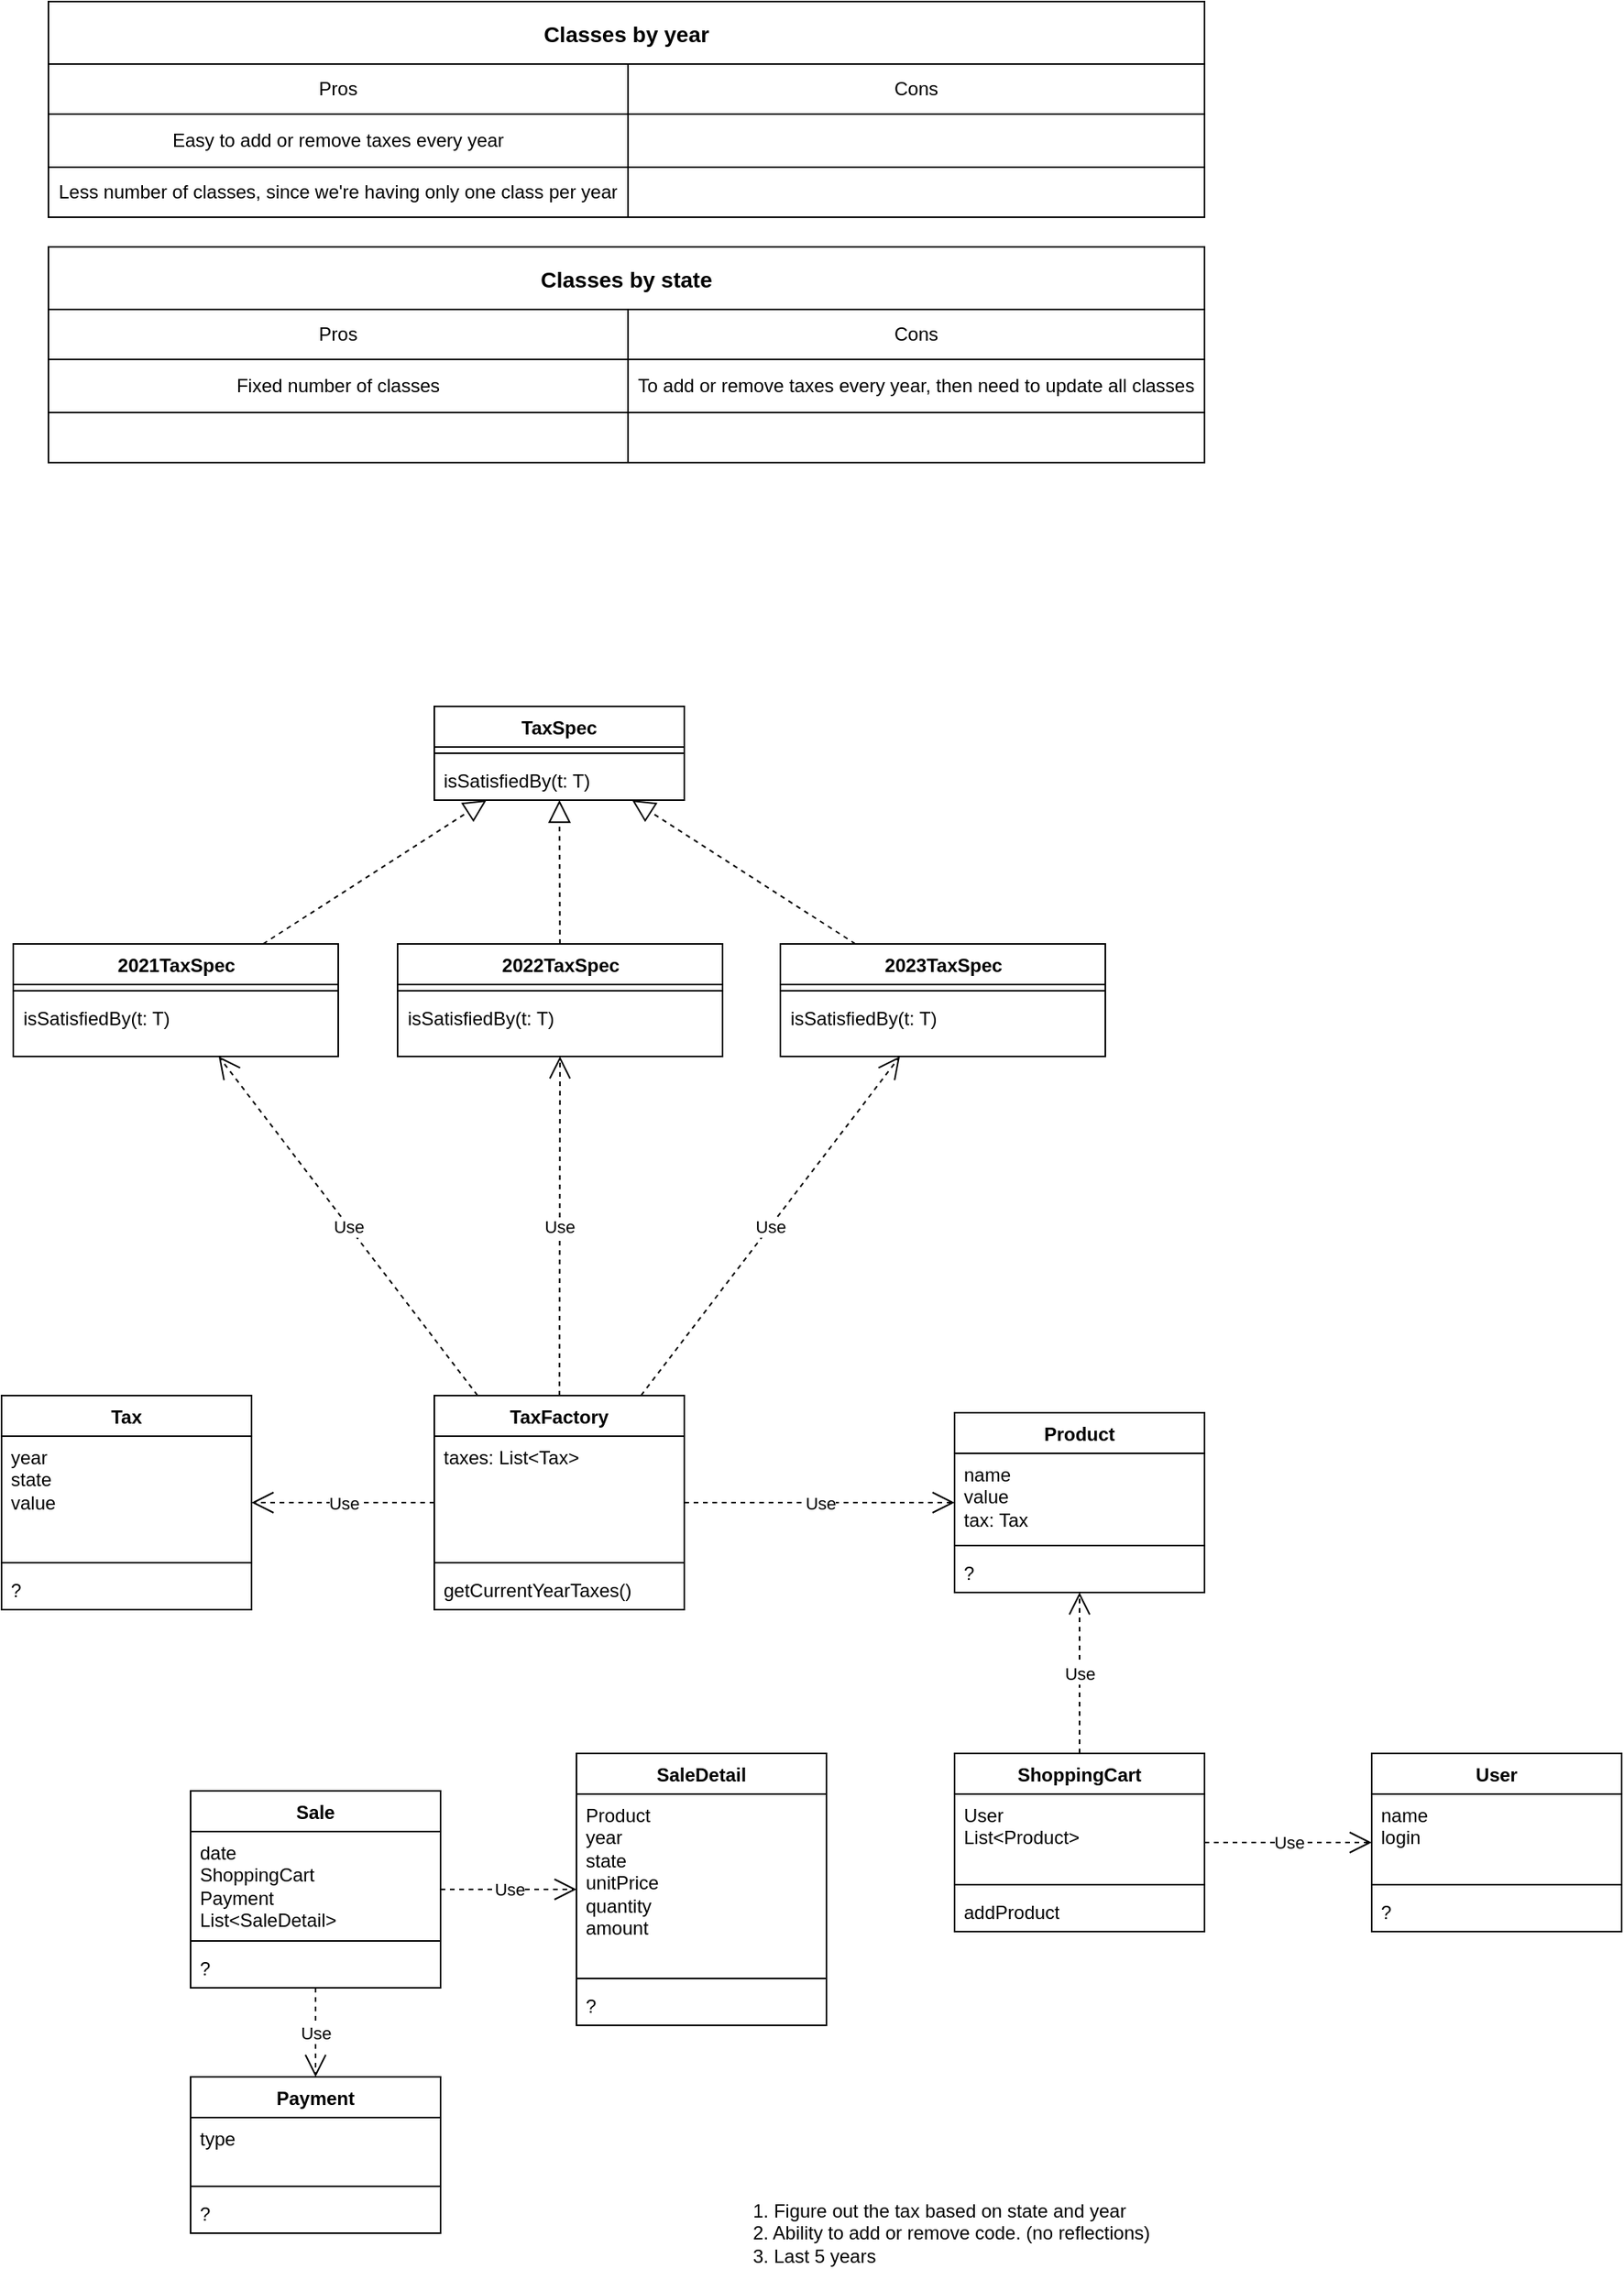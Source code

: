 <mxfile version="21.3.8" type="github">
  <diagram name="Page-1" id="tjbKaKhlfUkzczWWm1Vc">
    <mxGraphModel dx="1789" dy="1350" grid="0" gridSize="10" guides="1" tooltips="1" connect="1" arrows="1" fold="1" page="0" pageScale="1" pageWidth="827" pageHeight="1169" math="0" shadow="0">
      <root>
        <mxCell id="0" />
        <mxCell id="1" parent="0" />
        <mxCell id="YGgGwytgN-IruvjRIngB-1" value="Product" style="swimlane;fontStyle=1;align=center;verticalAlign=top;childLayout=stackLayout;horizontal=1;startSize=26;horizontalStack=0;resizeParent=1;resizeParentMax=0;resizeLast=0;collapsible=1;marginBottom=0;whiteSpace=wrap;html=1;" parent="1" vertex="1">
          <mxGeometry x="70" y="198" width="160" height="115" as="geometry" />
        </mxCell>
        <mxCell id="YGgGwytgN-IruvjRIngB-2" value="&lt;div&gt;name&lt;/div&gt;&lt;div&gt;value&lt;br&gt;&lt;/div&gt;&lt;div&gt;tax: Tax&lt;br&gt;&lt;/div&gt;" style="text;strokeColor=none;fillColor=none;align=left;verticalAlign=top;spacingLeft=4;spacingRight=4;overflow=hidden;rotatable=0;points=[[0,0.5],[1,0.5]];portConstraint=eastwest;whiteSpace=wrap;html=1;" parent="YGgGwytgN-IruvjRIngB-1" vertex="1">
          <mxGeometry y="26" width="160" height="55" as="geometry" />
        </mxCell>
        <mxCell id="YGgGwytgN-IruvjRIngB-3" value="" style="line;strokeWidth=1;fillColor=none;align=left;verticalAlign=middle;spacingTop=-1;spacingLeft=3;spacingRight=3;rotatable=0;labelPosition=right;points=[];portConstraint=eastwest;strokeColor=inherit;" parent="YGgGwytgN-IruvjRIngB-1" vertex="1">
          <mxGeometry y="81" width="160" height="8" as="geometry" />
        </mxCell>
        <mxCell id="YGgGwytgN-IruvjRIngB-4" value="?" style="text;strokeColor=none;fillColor=none;align=left;verticalAlign=top;spacingLeft=4;spacingRight=4;overflow=hidden;rotatable=0;points=[[0,0.5],[1,0.5]];portConstraint=eastwest;whiteSpace=wrap;html=1;" parent="YGgGwytgN-IruvjRIngB-1" vertex="1">
          <mxGeometry y="89" width="160" height="26" as="geometry" />
        </mxCell>
        <mxCell id="YGgGwytgN-IruvjRIngB-5" value="TaxFactory" style="swimlane;fontStyle=1;align=center;verticalAlign=top;childLayout=stackLayout;horizontal=1;startSize=26;horizontalStack=0;resizeParent=1;resizeParentMax=0;resizeLast=0;collapsible=1;marginBottom=0;whiteSpace=wrap;html=1;" parent="1" vertex="1">
          <mxGeometry x="-263" y="187" width="160" height="137" as="geometry">
            <mxRectangle x="331" y="217" width="55" height="26" as="alternateBounds" />
          </mxGeometry>
        </mxCell>
        <mxCell id="YGgGwytgN-IruvjRIngB-6" value="taxes: List&amp;lt;Tax&amp;gt;" style="text;strokeColor=none;fillColor=none;align=left;verticalAlign=top;spacingLeft=4;spacingRight=4;overflow=hidden;rotatable=0;points=[[0,0.5],[1,0.5]];portConstraint=eastwest;whiteSpace=wrap;html=1;" parent="YGgGwytgN-IruvjRIngB-5" vertex="1">
          <mxGeometry y="26" width="160" height="77" as="geometry" />
        </mxCell>
        <mxCell id="YGgGwytgN-IruvjRIngB-7" value="" style="line;strokeWidth=1;fillColor=none;align=left;verticalAlign=middle;spacingTop=-1;spacingLeft=3;spacingRight=3;rotatable=0;labelPosition=right;points=[];portConstraint=eastwest;strokeColor=inherit;" parent="YGgGwytgN-IruvjRIngB-5" vertex="1">
          <mxGeometry y="103" width="160" height="8" as="geometry" />
        </mxCell>
        <mxCell id="YGgGwytgN-IruvjRIngB-8" value="getCurrentYearTaxes()" style="text;strokeColor=none;fillColor=none;align=left;verticalAlign=top;spacingLeft=4;spacingRight=4;overflow=hidden;rotatable=0;points=[[0,0.5],[1,0.5]];portConstraint=eastwest;whiteSpace=wrap;html=1;" parent="YGgGwytgN-IruvjRIngB-5" vertex="1">
          <mxGeometry y="111" width="160" height="26" as="geometry" />
        </mxCell>
        <mxCell id="YGgGwytgN-IruvjRIngB-13" value="ShoppingCart" style="swimlane;fontStyle=1;align=center;verticalAlign=top;childLayout=stackLayout;horizontal=1;startSize=26;horizontalStack=0;resizeParent=1;resizeParentMax=0;resizeLast=0;collapsible=1;marginBottom=0;whiteSpace=wrap;html=1;" parent="1" vertex="1">
          <mxGeometry x="70" y="416" width="160" height="114" as="geometry" />
        </mxCell>
        <mxCell id="YGgGwytgN-IruvjRIngB-14" value="&lt;div&gt;User&lt;/div&gt;&lt;div&gt;List&amp;lt;Product&amp;gt;&lt;br&gt;&lt;/div&gt;" style="text;strokeColor=none;fillColor=none;align=left;verticalAlign=top;spacingLeft=4;spacingRight=4;overflow=hidden;rotatable=0;points=[[0,0.5],[1,0.5]];portConstraint=eastwest;whiteSpace=wrap;html=1;" parent="YGgGwytgN-IruvjRIngB-13" vertex="1">
          <mxGeometry y="26" width="160" height="54" as="geometry" />
        </mxCell>
        <mxCell id="YGgGwytgN-IruvjRIngB-15" value="" style="line;strokeWidth=1;fillColor=none;align=left;verticalAlign=middle;spacingTop=-1;spacingLeft=3;spacingRight=3;rotatable=0;labelPosition=right;points=[];portConstraint=eastwest;strokeColor=inherit;" parent="YGgGwytgN-IruvjRIngB-13" vertex="1">
          <mxGeometry y="80" width="160" height="8" as="geometry" />
        </mxCell>
        <mxCell id="YGgGwytgN-IruvjRIngB-16" value="addProduct" style="text;strokeColor=none;fillColor=none;align=left;verticalAlign=top;spacingLeft=4;spacingRight=4;overflow=hidden;rotatable=0;points=[[0,0.5],[1,0.5]];portConstraint=eastwest;whiteSpace=wrap;html=1;" parent="YGgGwytgN-IruvjRIngB-13" vertex="1">
          <mxGeometry y="88" width="160" height="26" as="geometry" />
        </mxCell>
        <mxCell id="YGgGwytgN-IruvjRIngB-27" value="User" style="swimlane;fontStyle=1;align=center;verticalAlign=top;childLayout=stackLayout;horizontal=1;startSize=26;horizontalStack=0;resizeParent=1;resizeParentMax=0;resizeLast=0;collapsible=1;marginBottom=0;whiteSpace=wrap;html=1;" parent="1" vertex="1">
          <mxGeometry x="337" y="416" width="160" height="114" as="geometry" />
        </mxCell>
        <mxCell id="YGgGwytgN-IruvjRIngB-28" value="&lt;div&gt;name&lt;/div&gt;&lt;div&gt;login&lt;br&gt;&lt;/div&gt;" style="text;strokeColor=none;fillColor=none;align=left;verticalAlign=top;spacingLeft=4;spacingRight=4;overflow=hidden;rotatable=0;points=[[0,0.5],[1,0.5]];portConstraint=eastwest;whiteSpace=wrap;html=1;" parent="YGgGwytgN-IruvjRIngB-27" vertex="1">
          <mxGeometry y="26" width="160" height="54" as="geometry" />
        </mxCell>
        <mxCell id="YGgGwytgN-IruvjRIngB-29" value="" style="line;strokeWidth=1;fillColor=none;align=left;verticalAlign=middle;spacingTop=-1;spacingLeft=3;spacingRight=3;rotatable=0;labelPosition=right;points=[];portConstraint=eastwest;strokeColor=inherit;" parent="YGgGwytgN-IruvjRIngB-27" vertex="1">
          <mxGeometry y="80" width="160" height="8" as="geometry" />
        </mxCell>
        <mxCell id="YGgGwytgN-IruvjRIngB-30" value="?" style="text;strokeColor=none;fillColor=none;align=left;verticalAlign=top;spacingLeft=4;spacingRight=4;overflow=hidden;rotatable=0;points=[[0,0.5],[1,0.5]];portConstraint=eastwest;whiteSpace=wrap;html=1;" parent="YGgGwytgN-IruvjRIngB-27" vertex="1">
          <mxGeometry y="88" width="160" height="26" as="geometry" />
        </mxCell>
        <mxCell id="YGgGwytgN-IruvjRIngB-34" value="Sale" style="swimlane;fontStyle=1;align=center;verticalAlign=top;childLayout=stackLayout;horizontal=1;startSize=26;horizontalStack=0;resizeParent=1;resizeParentMax=0;resizeLast=0;collapsible=1;marginBottom=0;whiteSpace=wrap;html=1;" parent="1" vertex="1">
          <mxGeometry x="-419" y="440" width="160" height="126" as="geometry">
            <mxRectangle x="331" y="217" width="55" height="26" as="alternateBounds" />
          </mxGeometry>
        </mxCell>
        <mxCell id="YGgGwytgN-IruvjRIngB-35" value="date&lt;div&gt;ShoppingCart&lt;/div&gt;&lt;div&gt;Payment&lt;br&gt;&lt;/div&gt;&lt;div&gt;List&amp;lt;SaleDetail&amp;gt;&lt;br&gt;&lt;/div&gt;" style="text;strokeColor=none;fillColor=none;align=left;verticalAlign=top;spacingLeft=4;spacingRight=4;overflow=hidden;rotatable=0;points=[[0,0.5],[1,0.5]];portConstraint=eastwest;whiteSpace=wrap;html=1;" parent="YGgGwytgN-IruvjRIngB-34" vertex="1">
          <mxGeometry y="26" width="160" height="66" as="geometry" />
        </mxCell>
        <mxCell id="YGgGwytgN-IruvjRIngB-36" value="" style="line;strokeWidth=1;fillColor=none;align=left;verticalAlign=middle;spacingTop=-1;spacingLeft=3;spacingRight=3;rotatable=0;labelPosition=right;points=[];portConstraint=eastwest;strokeColor=inherit;" parent="YGgGwytgN-IruvjRIngB-34" vertex="1">
          <mxGeometry y="92" width="160" height="8" as="geometry" />
        </mxCell>
        <mxCell id="YGgGwytgN-IruvjRIngB-37" value="?" style="text;strokeColor=none;fillColor=none;align=left;verticalAlign=top;spacingLeft=4;spacingRight=4;overflow=hidden;rotatable=0;points=[[0,0.5],[1,0.5]];portConstraint=eastwest;whiteSpace=wrap;html=1;" parent="YGgGwytgN-IruvjRIngB-34" vertex="1">
          <mxGeometry y="100" width="160" height="26" as="geometry" />
        </mxCell>
        <mxCell id="YGgGwytgN-IruvjRIngB-38" value="SaleDetail" style="swimlane;fontStyle=1;align=center;verticalAlign=top;childLayout=stackLayout;horizontal=1;startSize=26;horizontalStack=0;resizeParent=1;resizeParentMax=0;resizeLast=0;collapsible=1;marginBottom=0;whiteSpace=wrap;html=1;" parent="1" vertex="1">
          <mxGeometry x="-172" y="416" width="160" height="174" as="geometry">
            <mxRectangle x="331" y="217" width="55" height="26" as="alternateBounds" />
          </mxGeometry>
        </mxCell>
        <mxCell id="YGgGwytgN-IruvjRIngB-39" value="&lt;div&gt;Product&lt;/div&gt;&lt;div&gt;year&lt;/div&gt;&lt;div&gt;state&lt;br&gt;&lt;/div&gt;&lt;div&gt;unitPrice&lt;br&gt;&lt;/div&gt;&lt;div&gt;quantity&lt;/div&gt;&lt;div&gt;amount&lt;br&gt;&lt;/div&gt;" style="text;strokeColor=none;fillColor=none;align=left;verticalAlign=top;spacingLeft=4;spacingRight=4;overflow=hidden;rotatable=0;points=[[0,0.5],[1,0.5]];portConstraint=eastwest;whiteSpace=wrap;html=1;" parent="YGgGwytgN-IruvjRIngB-38" vertex="1">
          <mxGeometry y="26" width="160" height="114" as="geometry" />
        </mxCell>
        <mxCell id="YGgGwytgN-IruvjRIngB-40" value="" style="line;strokeWidth=1;fillColor=none;align=left;verticalAlign=middle;spacingTop=-1;spacingLeft=3;spacingRight=3;rotatable=0;labelPosition=right;points=[];portConstraint=eastwest;strokeColor=inherit;" parent="YGgGwytgN-IruvjRIngB-38" vertex="1">
          <mxGeometry y="140" width="160" height="8" as="geometry" />
        </mxCell>
        <mxCell id="YGgGwytgN-IruvjRIngB-41" value="?" style="text;strokeColor=none;fillColor=none;align=left;verticalAlign=top;spacingLeft=4;spacingRight=4;overflow=hidden;rotatable=0;points=[[0,0.5],[1,0.5]];portConstraint=eastwest;whiteSpace=wrap;html=1;" parent="YGgGwytgN-IruvjRIngB-38" vertex="1">
          <mxGeometry y="148" width="160" height="26" as="geometry" />
        </mxCell>
        <mxCell id="YGgGwytgN-IruvjRIngB-49" value="Use" style="endArrow=open;endSize=12;dashed=1;html=1;rounded=0;" parent="1" source="YGgGwytgN-IruvjRIngB-13" target="YGgGwytgN-IruvjRIngB-1" edge="1">
          <mxGeometry width="160" relative="1" as="geometry">
            <mxPoint x="-59" y="428" as="sourcePoint" />
            <mxPoint x="101" y="428" as="targetPoint" />
          </mxGeometry>
        </mxCell>
        <mxCell id="YGgGwytgN-IruvjRIngB-50" value="Use" style="endArrow=open;endSize=12;dashed=1;html=1;rounded=0;" parent="1" source="YGgGwytgN-IruvjRIngB-13" target="YGgGwytgN-IruvjRIngB-27" edge="1">
          <mxGeometry width="160" relative="1" as="geometry">
            <mxPoint x="160" y="426" as="sourcePoint" />
            <mxPoint x="160" y="353" as="targetPoint" />
          </mxGeometry>
        </mxCell>
        <mxCell id="YGgGwytgN-IruvjRIngB-51" value="Use" style="endArrow=open;endSize=12;dashed=1;html=1;rounded=0;" parent="1" source="YGgGwytgN-IruvjRIngB-34" target="YGgGwytgN-IruvjRIngB-38" edge="1">
          <mxGeometry width="160" relative="1" as="geometry">
            <mxPoint x="-59" y="428" as="sourcePoint" />
            <mxPoint x="101" y="428" as="targetPoint" />
          </mxGeometry>
        </mxCell>
        <mxCell id="YGgGwytgN-IruvjRIngB-52" value="Use" style="endArrow=open;endSize=12;dashed=1;html=1;rounded=0;" parent="1" source="YGgGwytgN-IruvjRIngB-5" target="YGgGwytgN-IruvjRIngB-1" edge="1">
          <mxGeometry width="160" relative="1" as="geometry">
            <mxPoint x="170" y="436" as="sourcePoint" />
            <mxPoint x="170" y="363" as="targetPoint" />
            <mxPoint as="offset" />
          </mxGeometry>
        </mxCell>
        <mxCell id="YGgGwytgN-IruvjRIngB-53" value="Payment" style="swimlane;fontStyle=1;align=center;verticalAlign=top;childLayout=stackLayout;horizontal=1;startSize=26;horizontalStack=0;resizeParent=1;resizeParentMax=0;resizeLast=0;collapsible=1;marginBottom=0;whiteSpace=wrap;html=1;" parent="1" vertex="1">
          <mxGeometry x="-419" y="623" width="160" height="100" as="geometry">
            <mxRectangle x="331" y="217" width="55" height="26" as="alternateBounds" />
          </mxGeometry>
        </mxCell>
        <mxCell id="YGgGwytgN-IruvjRIngB-54" value="type" style="text;strokeColor=none;fillColor=none;align=left;verticalAlign=top;spacingLeft=4;spacingRight=4;overflow=hidden;rotatable=0;points=[[0,0.5],[1,0.5]];portConstraint=eastwest;whiteSpace=wrap;html=1;" parent="YGgGwytgN-IruvjRIngB-53" vertex="1">
          <mxGeometry y="26" width="160" height="40" as="geometry" />
        </mxCell>
        <mxCell id="YGgGwytgN-IruvjRIngB-55" value="" style="line;strokeWidth=1;fillColor=none;align=left;verticalAlign=middle;spacingTop=-1;spacingLeft=3;spacingRight=3;rotatable=0;labelPosition=right;points=[];portConstraint=eastwest;strokeColor=inherit;" parent="YGgGwytgN-IruvjRIngB-53" vertex="1">
          <mxGeometry y="66" width="160" height="8" as="geometry" />
        </mxCell>
        <mxCell id="YGgGwytgN-IruvjRIngB-56" value="?" style="text;strokeColor=none;fillColor=none;align=left;verticalAlign=top;spacingLeft=4;spacingRight=4;overflow=hidden;rotatable=0;points=[[0,0.5],[1,0.5]];portConstraint=eastwest;whiteSpace=wrap;html=1;" parent="YGgGwytgN-IruvjRIngB-53" vertex="1">
          <mxGeometry y="74" width="160" height="26" as="geometry" />
        </mxCell>
        <mxCell id="YGgGwytgN-IruvjRIngB-57" value="Use" style="endArrow=open;endSize=12;dashed=1;html=1;rounded=0;" parent="1" source="YGgGwytgN-IruvjRIngB-34" target="YGgGwytgN-IruvjRIngB-53" edge="1">
          <mxGeometry width="160" relative="1" as="geometry">
            <mxPoint x="-249" y="513" as="sourcePoint" />
            <mxPoint x="-162" y="513" as="targetPoint" />
          </mxGeometry>
        </mxCell>
        <mxCell id="Z2pKYS3UhgvbqjfImbGo-1" value="&lt;div&gt;1. Figure out the tax based on state and year&lt;/div&gt;&lt;div&gt;2. Ability to add or remove code. (no reflections)&lt;br&gt;&lt;/div&gt;3. Last 5 years" style="text;html=1;strokeColor=none;fillColor=none;align=left;verticalAlign=middle;whiteSpace=wrap;rounded=0;" parent="1" vertex="1">
          <mxGeometry x="-61" y="687" width="320" height="72" as="geometry" />
        </mxCell>
        <mxCell id="kHqZi7XsAz3ZAa4_-5RQ-1" value="Tax" style="swimlane;fontStyle=1;align=center;verticalAlign=top;childLayout=stackLayout;horizontal=1;startSize=26;horizontalStack=0;resizeParent=1;resizeParentMax=0;resizeLast=0;collapsible=1;marginBottom=0;whiteSpace=wrap;html=1;" parent="1" vertex="1">
          <mxGeometry x="-540" y="187" width="160" height="137" as="geometry">
            <mxRectangle x="331" y="217" width="55" height="26" as="alternateBounds" />
          </mxGeometry>
        </mxCell>
        <mxCell id="kHqZi7XsAz3ZAa4_-5RQ-2" value="year&lt;div&gt;state&lt;br&gt;&lt;/div&gt;&lt;div&gt;value&lt;br&gt;&lt;/div&gt;" style="text;strokeColor=none;fillColor=none;align=left;verticalAlign=top;spacingLeft=4;spacingRight=4;overflow=hidden;rotatable=0;points=[[0,0.5],[1,0.5]];portConstraint=eastwest;whiteSpace=wrap;html=1;" parent="kHqZi7XsAz3ZAa4_-5RQ-1" vertex="1">
          <mxGeometry y="26" width="160" height="77" as="geometry" />
        </mxCell>
        <mxCell id="kHqZi7XsAz3ZAa4_-5RQ-3" value="" style="line;strokeWidth=1;fillColor=none;align=left;verticalAlign=middle;spacingTop=-1;spacingLeft=3;spacingRight=3;rotatable=0;labelPosition=right;points=[];portConstraint=eastwest;strokeColor=inherit;" parent="kHqZi7XsAz3ZAa4_-5RQ-1" vertex="1">
          <mxGeometry y="103" width="160" height="8" as="geometry" />
        </mxCell>
        <mxCell id="kHqZi7XsAz3ZAa4_-5RQ-4" value="?" style="text;strokeColor=none;fillColor=none;align=left;verticalAlign=top;spacingLeft=4;spacingRight=4;overflow=hidden;rotatable=0;points=[[0,0.5],[1,0.5]];portConstraint=eastwest;whiteSpace=wrap;html=1;" parent="kHqZi7XsAz3ZAa4_-5RQ-1" vertex="1">
          <mxGeometry y="111" width="160" height="26" as="geometry" />
        </mxCell>
        <mxCell id="kHqZi7XsAz3ZAa4_-5RQ-13" value="TaxSpec" style="swimlane;fontStyle=1;align=center;verticalAlign=top;childLayout=stackLayout;horizontal=1;startSize=26;horizontalStack=0;resizeParent=1;resizeParentMax=0;resizeLast=0;collapsible=1;marginBottom=0;whiteSpace=wrap;html=1;" parent="1" vertex="1">
          <mxGeometry x="-263" y="-254" width="160" height="60" as="geometry">
            <mxRectangle x="331" y="217" width="55" height="26" as="alternateBounds" />
          </mxGeometry>
        </mxCell>
        <mxCell id="kHqZi7XsAz3ZAa4_-5RQ-14" value="" style="line;strokeWidth=1;fillColor=none;align=left;verticalAlign=middle;spacingTop=-1;spacingLeft=3;spacingRight=3;rotatable=0;labelPosition=right;points=[];portConstraint=eastwest;strokeColor=inherit;" parent="kHqZi7XsAz3ZAa4_-5RQ-13" vertex="1">
          <mxGeometry y="26" width="160" height="8" as="geometry" />
        </mxCell>
        <mxCell id="kHqZi7XsAz3ZAa4_-5RQ-15" value="isSatisfiedBy(t: T)" style="text;strokeColor=none;fillColor=none;align=left;verticalAlign=top;spacingLeft=4;spacingRight=4;overflow=hidden;rotatable=0;points=[[0,0.5],[1,0.5]];portConstraint=eastwest;whiteSpace=wrap;html=1;" parent="kHqZi7XsAz3ZAa4_-5RQ-13" vertex="1">
          <mxGeometry y="34" width="160" height="26" as="geometry" />
        </mxCell>
        <mxCell id="kHqZi7XsAz3ZAa4_-5RQ-16" value="2023TaxSpec" style="swimlane;fontStyle=1;align=center;verticalAlign=top;childLayout=stackLayout;horizontal=1;startSize=26;horizontalStack=0;resizeParent=1;resizeParentMax=0;resizeLast=0;collapsible=1;marginBottom=0;whiteSpace=wrap;html=1;" parent="1" vertex="1">
          <mxGeometry x="-41.5" y="-102" width="208" height="72" as="geometry">
            <mxRectangle x="331" y="217" width="55" height="26" as="alternateBounds" />
          </mxGeometry>
        </mxCell>
        <mxCell id="kHqZi7XsAz3ZAa4_-5RQ-17" value="" style="line;strokeWidth=1;fillColor=none;align=left;verticalAlign=middle;spacingTop=-1;spacingLeft=3;spacingRight=3;rotatable=0;labelPosition=right;points=[];portConstraint=eastwest;strokeColor=inherit;" parent="kHqZi7XsAz3ZAa4_-5RQ-16" vertex="1">
          <mxGeometry y="26" width="208" height="8" as="geometry" />
        </mxCell>
        <mxCell id="kHqZi7XsAz3ZAa4_-5RQ-18" value="isSatisfiedBy(t: T)" style="text;strokeColor=none;fillColor=none;align=left;verticalAlign=top;spacingLeft=4;spacingRight=4;overflow=hidden;rotatable=0;points=[[0,0.5],[1,0.5]];portConstraint=eastwest;whiteSpace=wrap;html=1;" parent="kHqZi7XsAz3ZAa4_-5RQ-16" vertex="1">
          <mxGeometry y="34" width="208" height="38" as="geometry" />
        </mxCell>
        <mxCell id="kHqZi7XsAz3ZAa4_-5RQ-20" value="" style="endArrow=block;dashed=1;endFill=0;endSize=12;html=1;rounded=0;" parent="1" source="kHqZi7XsAz3ZAa4_-5RQ-16" target="kHqZi7XsAz3ZAa4_-5RQ-13" edge="1">
          <mxGeometry width="160" relative="1" as="geometry">
            <mxPoint x="-41" y="81" as="sourcePoint" />
            <mxPoint x="119" y="81" as="targetPoint" />
          </mxGeometry>
        </mxCell>
        <mxCell id="kHqZi7XsAz3ZAa4_-5RQ-22" value="Use" style="endArrow=open;endSize=12;dashed=1;html=1;rounded=0;" parent="1" source="YGgGwytgN-IruvjRIngB-5" target="361E3foUAe-FWCX1Zc84-4" edge="1">
          <mxGeometry width="160" relative="1" as="geometry">
            <mxPoint x="-2" y="296" as="sourcePoint" />
            <mxPoint x="-287.776" y="73" as="targetPoint" />
            <mxPoint as="offset" />
          </mxGeometry>
        </mxCell>
        <mxCell id="kHqZi7XsAz3ZAa4_-5RQ-23" value="Use" style="endArrow=open;endSize=12;dashed=1;html=1;rounded=0;" parent="1" source="YGgGwytgN-IruvjRIngB-5" target="kHqZi7XsAz3ZAa4_-5RQ-16" edge="1">
          <mxGeometry width="160" relative="1" as="geometry">
            <mxPoint x="-142" y="227" as="sourcePoint" />
            <mxPoint x="-53.318" y="73" as="targetPoint" />
            <mxPoint as="offset" />
          </mxGeometry>
        </mxCell>
        <mxCell id="kHqZi7XsAz3ZAa4_-5RQ-24" value="Use" style="endArrow=open;endSize=12;dashed=1;html=1;rounded=0;" parent="1" source="YGgGwytgN-IruvjRIngB-5" target="kHqZi7XsAz3ZAa4_-5RQ-1" edge="1">
          <mxGeometry width="160" relative="1" as="geometry">
            <mxPoint x="-212" y="197" as="sourcePoint" />
            <mxPoint x="-278" y="83" as="targetPoint" />
            <mxPoint as="offset" />
          </mxGeometry>
        </mxCell>
        <mxCell id="361E3foUAe-FWCX1Zc84-1" value="2022TaxSpec" style="swimlane;fontStyle=1;align=center;verticalAlign=top;childLayout=stackLayout;horizontal=1;startSize=26;horizontalStack=0;resizeParent=1;resizeParentMax=0;resizeLast=0;collapsible=1;marginBottom=0;whiteSpace=wrap;html=1;" vertex="1" parent="1">
          <mxGeometry x="-286.5" y="-102" width="208" height="72" as="geometry">
            <mxRectangle x="331" y="217" width="55" height="26" as="alternateBounds" />
          </mxGeometry>
        </mxCell>
        <mxCell id="361E3foUAe-FWCX1Zc84-2" value="" style="line;strokeWidth=1;fillColor=none;align=left;verticalAlign=middle;spacingTop=-1;spacingLeft=3;spacingRight=3;rotatable=0;labelPosition=right;points=[];portConstraint=eastwest;strokeColor=inherit;" vertex="1" parent="361E3foUAe-FWCX1Zc84-1">
          <mxGeometry y="26" width="208" height="8" as="geometry" />
        </mxCell>
        <mxCell id="361E3foUAe-FWCX1Zc84-3" value="isSatisfiedBy(t: T)" style="text;strokeColor=none;fillColor=none;align=left;verticalAlign=top;spacingLeft=4;spacingRight=4;overflow=hidden;rotatable=0;points=[[0,0.5],[1,0.5]];portConstraint=eastwest;whiteSpace=wrap;html=1;" vertex="1" parent="361E3foUAe-FWCX1Zc84-1">
          <mxGeometry y="34" width="208" height="38" as="geometry" />
        </mxCell>
        <mxCell id="361E3foUAe-FWCX1Zc84-4" value="2021TaxSpec" style="swimlane;fontStyle=1;align=center;verticalAlign=top;childLayout=stackLayout;horizontal=1;startSize=26;horizontalStack=0;resizeParent=1;resizeParentMax=0;resizeLast=0;collapsible=1;marginBottom=0;whiteSpace=wrap;html=1;" vertex="1" parent="1">
          <mxGeometry x="-532.5" y="-102" width="208" height="72" as="geometry">
            <mxRectangle x="331" y="217" width="55" height="26" as="alternateBounds" />
          </mxGeometry>
        </mxCell>
        <mxCell id="361E3foUAe-FWCX1Zc84-5" value="" style="line;strokeWidth=1;fillColor=none;align=left;verticalAlign=middle;spacingTop=-1;spacingLeft=3;spacingRight=3;rotatable=0;labelPosition=right;points=[];portConstraint=eastwest;strokeColor=inherit;" vertex="1" parent="361E3foUAe-FWCX1Zc84-4">
          <mxGeometry y="26" width="208" height="8" as="geometry" />
        </mxCell>
        <mxCell id="361E3foUAe-FWCX1Zc84-6" value="isSatisfiedBy(t: T)" style="text;strokeColor=none;fillColor=none;align=left;verticalAlign=top;spacingLeft=4;spacingRight=4;overflow=hidden;rotatable=0;points=[[0,0.5],[1,0.5]];portConstraint=eastwest;whiteSpace=wrap;html=1;" vertex="1" parent="361E3foUAe-FWCX1Zc84-4">
          <mxGeometry y="34" width="208" height="38" as="geometry" />
        </mxCell>
        <mxCell id="361E3foUAe-FWCX1Zc84-7" value="" style="endArrow=block;dashed=1;endFill=0;endSize=12;html=1;rounded=0;" edge="1" parent="1" source="361E3foUAe-FWCX1Zc84-1" target="kHqZi7XsAz3ZAa4_-5RQ-13">
          <mxGeometry width="160" relative="1" as="geometry">
            <mxPoint x="-32" y="-133" as="sourcePoint" />
            <mxPoint x="-121" y="-184" as="targetPoint" />
          </mxGeometry>
        </mxCell>
        <mxCell id="361E3foUAe-FWCX1Zc84-8" value="" style="endArrow=block;dashed=1;endFill=0;endSize=12;html=1;rounded=0;" edge="1" parent="1" source="361E3foUAe-FWCX1Zc84-4" target="kHqZi7XsAz3ZAa4_-5RQ-13">
          <mxGeometry width="160" relative="1" as="geometry">
            <mxPoint x="-22" y="-123" as="sourcePoint" />
            <mxPoint x="-111" y="-174" as="targetPoint" />
          </mxGeometry>
        </mxCell>
        <mxCell id="361E3foUAe-FWCX1Zc84-9" value="Use" style="endArrow=open;endSize=12;dashed=1;html=1;rounded=0;" edge="1" parent="1" source="YGgGwytgN-IruvjRIngB-5" target="361E3foUAe-FWCX1Zc84-1">
          <mxGeometry width="160" relative="1" as="geometry">
            <mxPoint x="-220" y="197" as="sourcePoint" />
            <mxPoint x="-394" y="-56" as="targetPoint" />
            <mxPoint as="offset" />
          </mxGeometry>
        </mxCell>
        <mxCell id="361E3foUAe-FWCX1Zc84-11" value="Classes by year" style="shape=table;startSize=40;container=1;collapsible=0;childLayout=tableLayout;fontStyle=1;fontSize=14;" vertex="1" parent="1">
          <mxGeometry x="-510" y="-705" width="740" height="138" as="geometry" />
        </mxCell>
        <mxCell id="361E3foUAe-FWCX1Zc84-15" value="" style="shape=tableRow;horizontal=0;startSize=0;swimlaneHead=0;swimlaneBody=0;strokeColor=inherit;top=0;left=0;bottom=0;right=0;collapsible=0;dropTarget=0;fillColor=none;points=[[0,0.5],[1,0.5]];portConstraint=eastwest;" vertex="1" parent="361E3foUAe-FWCX1Zc84-11">
          <mxGeometry y="40" width="740" height="32" as="geometry" />
        </mxCell>
        <mxCell id="361E3foUAe-FWCX1Zc84-16" value="Pros" style="shape=partialRectangle;html=1;whiteSpace=wrap;connectable=0;strokeColor=inherit;overflow=hidden;fillColor=none;top=0;left=0;bottom=0;right=0;pointerEvents=1;" vertex="1" parent="361E3foUAe-FWCX1Zc84-15">
          <mxGeometry width="371" height="32" as="geometry">
            <mxRectangle width="371" height="32" as="alternateBounds" />
          </mxGeometry>
        </mxCell>
        <mxCell id="361E3foUAe-FWCX1Zc84-17" value="Cons" style="shape=partialRectangle;html=1;whiteSpace=wrap;connectable=0;strokeColor=inherit;overflow=hidden;fillColor=none;top=0;left=0;bottom=0;right=0;pointerEvents=1;" vertex="1" parent="361E3foUAe-FWCX1Zc84-15">
          <mxGeometry x="371" width="369" height="32" as="geometry">
            <mxRectangle width="369" height="32" as="alternateBounds" />
          </mxGeometry>
        </mxCell>
        <mxCell id="361E3foUAe-FWCX1Zc84-18" value="" style="shape=tableRow;horizontal=0;startSize=0;swimlaneHead=0;swimlaneBody=0;strokeColor=inherit;top=0;left=0;bottom=0;right=0;collapsible=0;dropTarget=0;fillColor=none;points=[[0,0.5],[1,0.5]];portConstraint=eastwest;" vertex="1" parent="361E3foUAe-FWCX1Zc84-11">
          <mxGeometry y="72" width="740" height="34" as="geometry" />
        </mxCell>
        <mxCell id="361E3foUAe-FWCX1Zc84-19" value="Easy to add or remove taxes every year" style="shape=partialRectangle;html=1;whiteSpace=wrap;connectable=0;strokeColor=inherit;overflow=hidden;fillColor=none;top=0;left=0;bottom=0;right=0;pointerEvents=1;" vertex="1" parent="361E3foUAe-FWCX1Zc84-18">
          <mxGeometry width="371" height="34" as="geometry">
            <mxRectangle width="371" height="34" as="alternateBounds" />
          </mxGeometry>
        </mxCell>
        <mxCell id="361E3foUAe-FWCX1Zc84-20" value="" style="shape=partialRectangle;html=1;whiteSpace=wrap;connectable=0;strokeColor=inherit;overflow=hidden;fillColor=none;top=0;left=0;bottom=0;right=0;pointerEvents=1;" vertex="1" parent="361E3foUAe-FWCX1Zc84-18">
          <mxGeometry x="371" width="369" height="34" as="geometry">
            <mxRectangle width="369" height="34" as="alternateBounds" />
          </mxGeometry>
        </mxCell>
        <mxCell id="361E3foUAe-FWCX1Zc84-21" value="" style="shape=tableRow;horizontal=0;startSize=0;swimlaneHead=0;swimlaneBody=0;strokeColor=inherit;top=0;left=0;bottom=0;right=0;collapsible=0;dropTarget=0;fillColor=none;points=[[0,0.5],[1,0.5]];portConstraint=eastwest;" vertex="1" parent="361E3foUAe-FWCX1Zc84-11">
          <mxGeometry y="106" width="740" height="32" as="geometry" />
        </mxCell>
        <mxCell id="361E3foUAe-FWCX1Zc84-22" value="&lt;div&gt;Less number of classes, since we&#39;re having only one class per year&lt;/div&gt;" style="shape=partialRectangle;html=1;whiteSpace=wrap;connectable=0;strokeColor=inherit;overflow=hidden;fillColor=none;top=0;left=0;bottom=0;right=0;pointerEvents=1;" vertex="1" parent="361E3foUAe-FWCX1Zc84-21">
          <mxGeometry width="371" height="32" as="geometry">
            <mxRectangle width="371" height="32" as="alternateBounds" />
          </mxGeometry>
        </mxCell>
        <mxCell id="361E3foUAe-FWCX1Zc84-23" value="" style="shape=partialRectangle;html=1;whiteSpace=wrap;connectable=0;strokeColor=inherit;overflow=hidden;fillColor=none;top=0;left=0;bottom=0;right=0;pointerEvents=1;" vertex="1" parent="361E3foUAe-FWCX1Zc84-21">
          <mxGeometry x="371" width="369" height="32" as="geometry">
            <mxRectangle width="369" height="32" as="alternateBounds" />
          </mxGeometry>
        </mxCell>
        <mxCell id="361E3foUAe-FWCX1Zc84-29" value="Classes by state" style="shape=table;startSize=40;container=1;collapsible=0;childLayout=tableLayout;fontStyle=1;fontSize=14;" vertex="1" parent="1">
          <mxGeometry x="-510" y="-548" width="740" height="138" as="geometry" />
        </mxCell>
        <mxCell id="361E3foUAe-FWCX1Zc84-30" value="" style="shape=tableRow;horizontal=0;startSize=0;swimlaneHead=0;swimlaneBody=0;strokeColor=inherit;top=0;left=0;bottom=0;right=0;collapsible=0;dropTarget=0;fillColor=none;points=[[0,0.5],[1,0.5]];portConstraint=eastwest;" vertex="1" parent="361E3foUAe-FWCX1Zc84-29">
          <mxGeometry y="40" width="740" height="32" as="geometry" />
        </mxCell>
        <mxCell id="361E3foUAe-FWCX1Zc84-31" value="Pros" style="shape=partialRectangle;html=1;whiteSpace=wrap;connectable=0;strokeColor=inherit;overflow=hidden;fillColor=none;top=0;left=0;bottom=0;right=0;pointerEvents=1;" vertex="1" parent="361E3foUAe-FWCX1Zc84-30">
          <mxGeometry width="371" height="32" as="geometry">
            <mxRectangle width="371" height="32" as="alternateBounds" />
          </mxGeometry>
        </mxCell>
        <mxCell id="361E3foUAe-FWCX1Zc84-32" value="Cons" style="shape=partialRectangle;html=1;whiteSpace=wrap;connectable=0;strokeColor=inherit;overflow=hidden;fillColor=none;top=0;left=0;bottom=0;right=0;pointerEvents=1;" vertex="1" parent="361E3foUAe-FWCX1Zc84-30">
          <mxGeometry x="371" width="369" height="32" as="geometry">
            <mxRectangle width="369" height="32" as="alternateBounds" />
          </mxGeometry>
        </mxCell>
        <mxCell id="361E3foUAe-FWCX1Zc84-33" value="" style="shape=tableRow;horizontal=0;startSize=0;swimlaneHead=0;swimlaneBody=0;strokeColor=inherit;top=0;left=0;bottom=0;right=0;collapsible=0;dropTarget=0;fillColor=none;points=[[0,0.5],[1,0.5]];portConstraint=eastwest;" vertex="1" parent="361E3foUAe-FWCX1Zc84-29">
          <mxGeometry y="72" width="740" height="34" as="geometry" />
        </mxCell>
        <mxCell id="361E3foUAe-FWCX1Zc84-34" value="Fixed number of classes" style="shape=partialRectangle;html=1;whiteSpace=wrap;connectable=0;strokeColor=inherit;overflow=hidden;fillColor=none;top=0;left=0;bottom=0;right=0;pointerEvents=1;" vertex="1" parent="361E3foUAe-FWCX1Zc84-33">
          <mxGeometry width="371" height="34" as="geometry">
            <mxRectangle width="371" height="34" as="alternateBounds" />
          </mxGeometry>
        </mxCell>
        <mxCell id="361E3foUAe-FWCX1Zc84-35" value="To add or remove taxes every year, then need to update all classes" style="shape=partialRectangle;html=1;whiteSpace=wrap;connectable=0;strokeColor=inherit;overflow=hidden;fillColor=none;top=0;left=0;bottom=0;right=0;pointerEvents=1;" vertex="1" parent="361E3foUAe-FWCX1Zc84-33">
          <mxGeometry x="371" width="369" height="34" as="geometry">
            <mxRectangle width="369" height="34" as="alternateBounds" />
          </mxGeometry>
        </mxCell>
        <mxCell id="361E3foUAe-FWCX1Zc84-36" value="" style="shape=tableRow;horizontal=0;startSize=0;swimlaneHead=0;swimlaneBody=0;strokeColor=inherit;top=0;left=0;bottom=0;right=0;collapsible=0;dropTarget=0;fillColor=none;points=[[0,0.5],[1,0.5]];portConstraint=eastwest;" vertex="1" parent="361E3foUAe-FWCX1Zc84-29">
          <mxGeometry y="106" width="740" height="32" as="geometry" />
        </mxCell>
        <mxCell id="361E3foUAe-FWCX1Zc84-37" value="" style="shape=partialRectangle;html=1;whiteSpace=wrap;connectable=0;strokeColor=inherit;overflow=hidden;fillColor=none;top=0;left=0;bottom=0;right=0;pointerEvents=1;" vertex="1" parent="361E3foUAe-FWCX1Zc84-36">
          <mxGeometry width="371" height="32" as="geometry">
            <mxRectangle width="371" height="32" as="alternateBounds" />
          </mxGeometry>
        </mxCell>
        <mxCell id="361E3foUAe-FWCX1Zc84-38" value="" style="shape=partialRectangle;html=1;whiteSpace=wrap;connectable=0;strokeColor=inherit;overflow=hidden;fillColor=none;top=0;left=0;bottom=0;right=0;pointerEvents=1;" vertex="1" parent="361E3foUAe-FWCX1Zc84-36">
          <mxGeometry x="371" width="369" height="32" as="geometry">
            <mxRectangle width="369" height="32" as="alternateBounds" />
          </mxGeometry>
        </mxCell>
      </root>
    </mxGraphModel>
  </diagram>
</mxfile>
